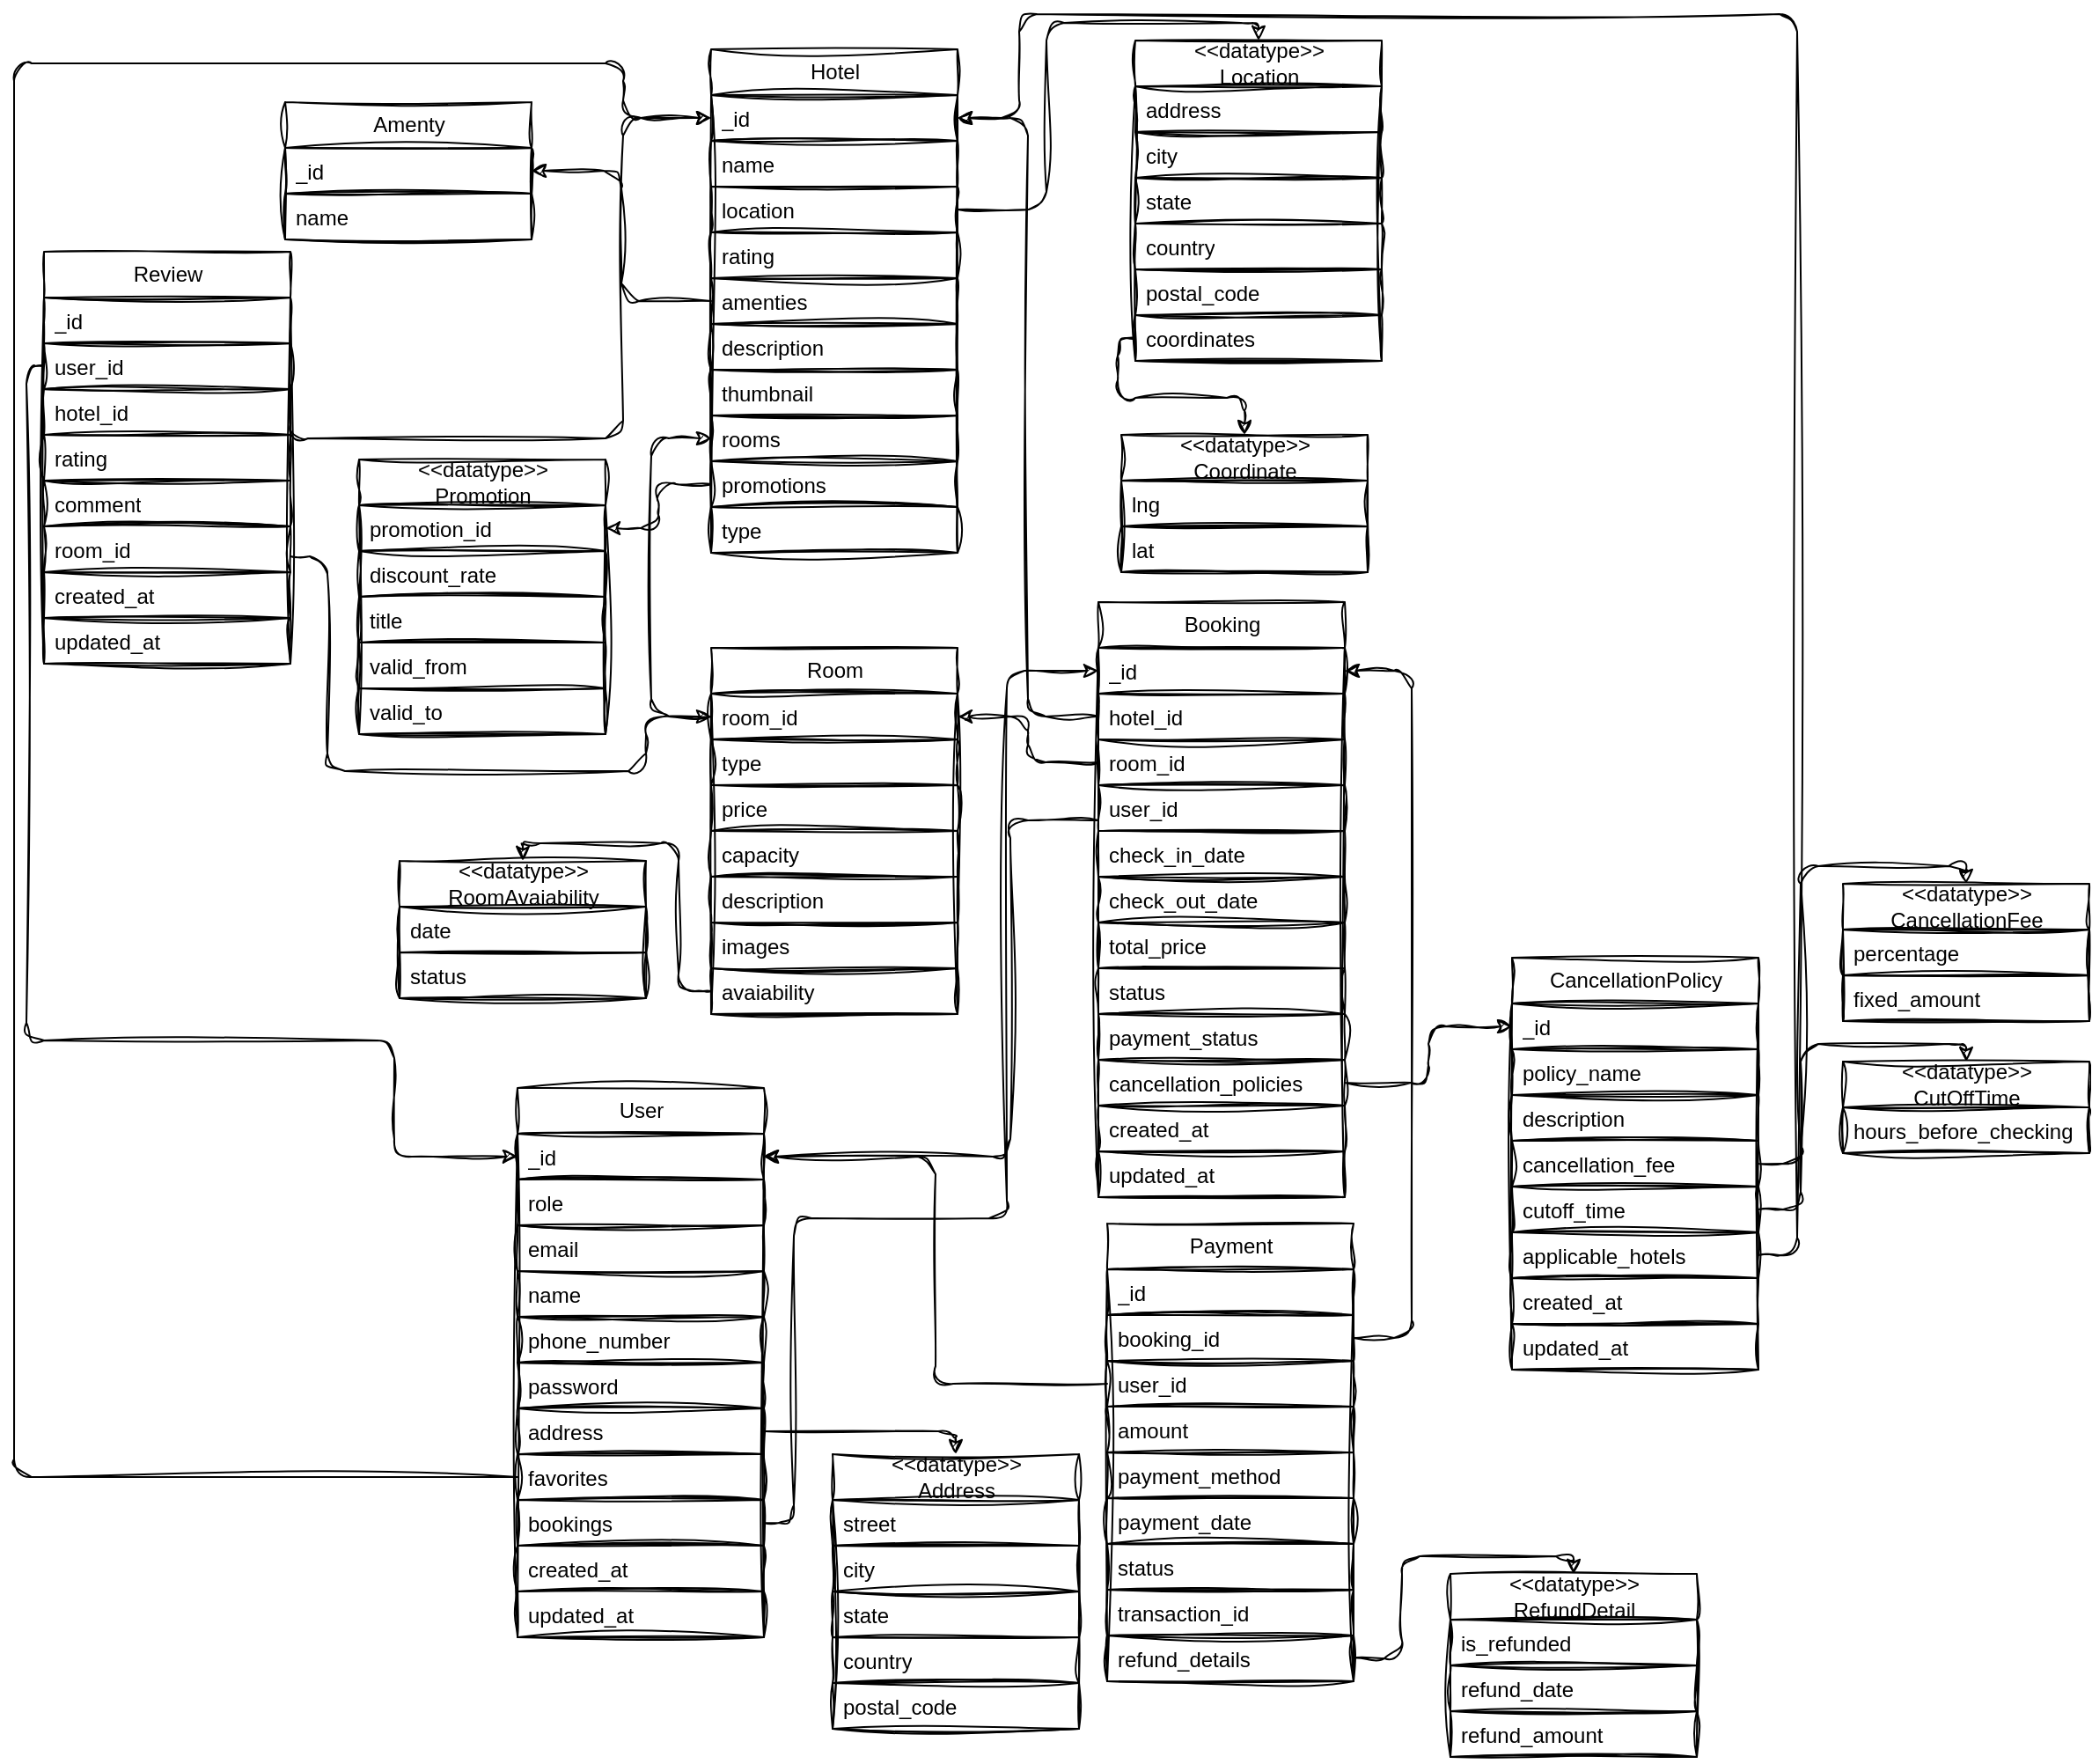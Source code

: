 <mxfile>
    <diagram id="cRlt8y3Kuj8Xt614ovL_" name="Page-1">
        <mxGraphModel dx="595" dy="506" grid="0" gridSize="10" guides="1" tooltips="1" connect="1" arrows="1" fold="1" page="1" pageScale="1" pageWidth="1654" pageHeight="1169" background="#FFFFFF" math="0" shadow="0">
            <root>
                <mxCell id="0"/>
                <mxCell id="1" parent="0"/>
                <mxCell id="2" value="Hotel" style="swimlane;fontStyle=0;childLayout=stackLayout;horizontal=1;startSize=26;fillColor=none;horizontalStack=0;resizeParent=1;resizeParentMax=0;resizeLast=0;collapsible=1;marginBottom=0;html=1;strokeColor=#000000;fontColor=#000000;sketch=1;curveFitting=1;jiggle=2;" vertex="1" parent="1">
                    <mxGeometry x="420" y="40" width="140" height="286" as="geometry"/>
                </mxCell>
                <mxCell id="3" value="_id" style="text;strokeColor=#000000;fillColor=none;align=left;verticalAlign=top;spacingLeft=4;spacingRight=4;overflow=hidden;rotatable=0;points=[[0,0.5],[1,0.5]];portConstraint=eastwest;whiteSpace=wrap;html=1;fontColor=#000000;sketch=1;curveFitting=1;jiggle=2;" vertex="1" parent="2">
                    <mxGeometry y="26" width="140" height="26" as="geometry"/>
                </mxCell>
                <mxCell id="4" value="name" style="text;strokeColor=#000000;fillColor=none;align=left;verticalAlign=top;spacingLeft=4;spacingRight=4;overflow=hidden;rotatable=0;points=[[0,0.5],[1,0.5]];portConstraint=eastwest;whiteSpace=wrap;html=1;fontColor=#000000;sketch=1;curveFitting=1;jiggle=2;" vertex="1" parent="2">
                    <mxGeometry y="52" width="140" height="26" as="geometry"/>
                </mxCell>
                <mxCell id="8" value="location" style="text;strokeColor=#000000;fillColor=none;align=left;verticalAlign=top;spacingLeft=4;spacingRight=4;overflow=hidden;rotatable=0;points=[[0,0.5],[1,0.5]];portConstraint=eastwest;whiteSpace=wrap;html=1;fontColor=#000000;sketch=1;curveFitting=1;jiggle=2;" vertex="1" parent="2">
                    <mxGeometry y="78" width="140" height="26" as="geometry"/>
                </mxCell>
                <mxCell id="9" value="rating" style="text;strokeColor=#000000;fillColor=none;align=left;verticalAlign=top;spacingLeft=4;spacingRight=4;overflow=hidden;rotatable=0;points=[[0,0.5],[1,0.5]];portConstraint=eastwest;whiteSpace=wrap;html=1;fontColor=#000000;sketch=1;curveFitting=1;jiggle=2;" vertex="1" parent="2">
                    <mxGeometry y="104" width="140" height="26" as="geometry"/>
                </mxCell>
                <mxCell id="114" value="amenties" style="text;strokeColor=#000000;fillColor=none;align=left;verticalAlign=top;spacingLeft=4;spacingRight=4;overflow=hidden;rotatable=0;points=[[0,0.5],[1,0.5]];portConstraint=eastwest;whiteSpace=wrap;html=1;fontColor=#000000;sketch=1;curveFitting=1;jiggle=2;" vertex="1" parent="2">
                    <mxGeometry y="130" width="140" height="26" as="geometry"/>
                </mxCell>
                <mxCell id="10" value="description" style="text;strokeColor=#000000;fillColor=none;align=left;verticalAlign=top;spacingLeft=4;spacingRight=4;overflow=hidden;rotatable=0;points=[[0,0.5],[1,0.5]];portConstraint=eastwest;whiteSpace=wrap;html=1;fontColor=#000000;sketch=1;curveFitting=1;jiggle=2;" vertex="1" parent="2">
                    <mxGeometry y="156" width="140" height="26" as="geometry"/>
                </mxCell>
                <mxCell id="11" value="thumbnail" style="text;strokeColor=#000000;fillColor=none;align=left;verticalAlign=top;spacingLeft=4;spacingRight=4;overflow=hidden;rotatable=0;points=[[0,0.5],[1,0.5]];portConstraint=eastwest;whiteSpace=wrap;html=1;fontColor=#000000;sketch=1;curveFitting=1;jiggle=2;" vertex="1" parent="2">
                    <mxGeometry y="182" width="140" height="26" as="geometry"/>
                </mxCell>
                <mxCell id="12" value="rooms" style="text;strokeColor=#000000;fillColor=none;align=left;verticalAlign=top;spacingLeft=4;spacingRight=4;overflow=hidden;rotatable=0;points=[[0,0.5],[1,0.5]];portConstraint=eastwest;whiteSpace=wrap;html=1;fontColor=#000000;sketch=1;curveFitting=1;jiggle=2;" vertex="1" parent="2">
                    <mxGeometry y="208" width="140" height="26" as="geometry"/>
                </mxCell>
                <mxCell id="13" value="promotions" style="text;strokeColor=#000000;fillColor=none;align=left;verticalAlign=top;spacingLeft=4;spacingRight=4;overflow=hidden;rotatable=0;points=[[0,0.5],[1,0.5]];portConstraint=eastwest;whiteSpace=wrap;html=1;fontColor=#000000;sketch=1;curveFitting=1;jiggle=2;" vertex="1" parent="2">
                    <mxGeometry y="234" width="140" height="26" as="geometry"/>
                </mxCell>
                <mxCell id="223" value="type" style="text;strokeColor=#000000;fillColor=none;align=left;verticalAlign=top;spacingLeft=4;spacingRight=4;overflow=hidden;rotatable=0;points=[[0,0.5],[1,0.5]];portConstraint=eastwest;whiteSpace=wrap;html=1;fontColor=#000000;sketch=1;curveFitting=1;jiggle=2;" vertex="1" parent="2">
                    <mxGeometry y="260" width="140" height="26" as="geometry"/>
                </mxCell>
                <mxCell id="14" value="Room" style="swimlane;fontStyle=0;childLayout=stackLayout;horizontal=1;startSize=26;fillColor=none;horizontalStack=0;resizeParent=1;resizeParentMax=0;resizeLast=0;collapsible=1;marginBottom=0;html=1;strokeColor=#000000;fontColor=#000000;sketch=1;curveFitting=1;jiggle=2;" vertex="1" parent="1">
                    <mxGeometry x="420.0" y="380" width="140" height="208" as="geometry"/>
                </mxCell>
                <mxCell id="15" value="room_id" style="text;strokeColor=#000000;fillColor=none;align=left;verticalAlign=top;spacingLeft=4;spacingRight=4;overflow=hidden;rotatable=0;points=[[0,0.5],[1,0.5]];portConstraint=eastwest;whiteSpace=wrap;html=1;fontColor=#000000;sketch=1;curveFitting=1;jiggle=2;" vertex="1" parent="14">
                    <mxGeometry y="26" width="140" height="26" as="geometry"/>
                </mxCell>
                <mxCell id="16" value="type" style="text;strokeColor=#000000;fillColor=none;align=left;verticalAlign=top;spacingLeft=4;spacingRight=4;overflow=hidden;rotatable=0;points=[[0,0.5],[1,0.5]];portConstraint=eastwest;whiteSpace=wrap;html=1;fontColor=#000000;sketch=1;curveFitting=1;jiggle=2;" vertex="1" parent="14">
                    <mxGeometry y="52" width="140" height="26" as="geometry"/>
                </mxCell>
                <mxCell id="17" value="price" style="text;strokeColor=#000000;fillColor=none;align=left;verticalAlign=top;spacingLeft=4;spacingRight=4;overflow=hidden;rotatable=0;points=[[0,0.5],[1,0.5]];portConstraint=eastwest;whiteSpace=wrap;html=1;fontColor=#000000;sketch=1;curveFitting=1;jiggle=2;" vertex="1" parent="14">
                    <mxGeometry y="78" width="140" height="26" as="geometry"/>
                </mxCell>
                <mxCell id="18" value="capacity" style="text;strokeColor=#000000;fillColor=none;align=left;verticalAlign=top;spacingLeft=4;spacingRight=4;overflow=hidden;rotatable=0;points=[[0,0.5],[1,0.5]];portConstraint=eastwest;whiteSpace=wrap;html=1;fontColor=#000000;sketch=1;curveFitting=1;jiggle=2;" vertex="1" parent="14">
                    <mxGeometry y="104" width="140" height="26" as="geometry"/>
                </mxCell>
                <mxCell id="20" value="description" style="text;strokeColor=#000000;fillColor=none;align=left;verticalAlign=top;spacingLeft=4;spacingRight=4;overflow=hidden;rotatable=0;points=[[0,0.5],[1,0.5]];portConstraint=eastwest;whiteSpace=wrap;html=1;fontColor=#000000;sketch=1;curveFitting=1;jiggle=2;" vertex="1" parent="14">
                    <mxGeometry y="130" width="140" height="26" as="geometry"/>
                </mxCell>
                <mxCell id="21" value="images" style="text;strokeColor=#000000;fillColor=none;align=left;verticalAlign=top;spacingLeft=4;spacingRight=4;overflow=hidden;rotatable=0;points=[[0,0.5],[1,0.5]];portConstraint=eastwest;whiteSpace=wrap;html=1;fontColor=#000000;sketch=1;curveFitting=1;jiggle=2;" vertex="1" parent="14">
                    <mxGeometry y="156" width="140" height="26" as="geometry"/>
                </mxCell>
                <mxCell id="19" value="avaiability" style="text;strokeColor=#000000;fillColor=none;align=left;verticalAlign=top;spacingLeft=4;spacingRight=4;overflow=hidden;rotatable=0;points=[[0,0.5],[1,0.5]];portConstraint=eastwest;whiteSpace=wrap;html=1;fontColor=#000000;sketch=1;curveFitting=1;jiggle=2;" vertex="1" parent="14">
                    <mxGeometry y="182" width="140" height="26" as="geometry"/>
                </mxCell>
                <mxCell id="27" value="Booking" style="swimlane;fontStyle=0;childLayout=stackLayout;horizontal=1;startSize=26;fillColor=none;horizontalStack=0;resizeParent=1;resizeParentMax=0;resizeLast=0;collapsible=1;marginBottom=0;html=1;strokeColor=#000000;fontColor=#000000;sketch=1;curveFitting=1;jiggle=2;" vertex="1" parent="1">
                    <mxGeometry x="640.0" y="354" width="140" height="338" as="geometry"/>
                </mxCell>
                <mxCell id="28" value="_id" style="text;strokeColor=#000000;fillColor=none;align=left;verticalAlign=top;spacingLeft=4;spacingRight=4;overflow=hidden;rotatable=0;points=[[0,0.5],[1,0.5]];portConstraint=eastwest;whiteSpace=wrap;html=1;fontColor=#000000;sketch=1;curveFitting=1;jiggle=2;" vertex="1" parent="27">
                    <mxGeometry y="26" width="140" height="26" as="geometry"/>
                </mxCell>
                <mxCell id="30" value="hotel_id" style="text;strokeColor=#000000;fillColor=none;align=left;verticalAlign=top;spacingLeft=4;spacingRight=4;overflow=hidden;rotatable=0;points=[[0,0.5],[1,0.5]];portConstraint=eastwest;whiteSpace=wrap;html=1;fontColor=#000000;sketch=1;curveFitting=1;jiggle=2;" vertex="1" parent="27">
                    <mxGeometry y="52" width="140" height="26" as="geometry"/>
                </mxCell>
                <mxCell id="31" value="room_id" style="text;strokeColor=#000000;fillColor=none;align=left;verticalAlign=top;spacingLeft=4;spacingRight=4;overflow=hidden;rotatable=0;points=[[0,0.5],[1,0.5]];portConstraint=eastwest;whiteSpace=wrap;html=1;fontColor=#000000;sketch=1;curveFitting=1;jiggle=2;" vertex="1" parent="27">
                    <mxGeometry y="78" width="140" height="26" as="geometry"/>
                </mxCell>
                <mxCell id="29" value="user_id" style="text;strokeColor=#000000;fillColor=none;align=left;verticalAlign=top;spacingLeft=4;spacingRight=4;overflow=hidden;rotatable=0;points=[[0,0.5],[1,0.5]];portConstraint=eastwest;whiteSpace=wrap;html=1;fontColor=#000000;sketch=1;curveFitting=1;jiggle=2;" vertex="1" parent="27">
                    <mxGeometry y="104" width="140" height="26" as="geometry"/>
                </mxCell>
                <mxCell id="32" value="check_in_date" style="text;strokeColor=#000000;fillColor=none;align=left;verticalAlign=top;spacingLeft=4;spacingRight=4;overflow=hidden;rotatable=0;points=[[0,0.5],[1,0.5]];portConstraint=eastwest;whiteSpace=wrap;html=1;fontColor=#000000;sketch=1;curveFitting=1;jiggle=2;" vertex="1" parent="27">
                    <mxGeometry y="130" width="140" height="26" as="geometry"/>
                </mxCell>
                <mxCell id="33" value="check_out_date" style="text;strokeColor=#000000;fillColor=none;align=left;verticalAlign=top;spacingLeft=4;spacingRight=4;overflow=hidden;rotatable=0;points=[[0,0.5],[1,0.5]];portConstraint=eastwest;whiteSpace=wrap;html=1;fontColor=#000000;sketch=1;curveFitting=1;jiggle=2;" vertex="1" parent="27">
                    <mxGeometry y="156" width="140" height="26" as="geometry"/>
                </mxCell>
                <mxCell id="34" value="total_price" style="text;strokeColor=#000000;fillColor=none;align=left;verticalAlign=top;spacingLeft=4;spacingRight=4;overflow=hidden;rotatable=0;points=[[0,0.5],[1,0.5]];portConstraint=eastwest;whiteSpace=wrap;html=1;fontColor=#000000;sketch=1;curveFitting=1;jiggle=2;" vertex="1" parent="27">
                    <mxGeometry y="182" width="140" height="26" as="geometry"/>
                </mxCell>
                <mxCell id="37" value="status" style="text;strokeColor=#000000;fillColor=none;align=left;verticalAlign=top;spacingLeft=4;spacingRight=4;overflow=hidden;rotatable=0;points=[[0,0.5],[1,0.5]];portConstraint=eastwest;whiteSpace=wrap;html=1;fontColor=#000000;sketch=1;curveFitting=1;jiggle=2;" vertex="1" parent="27">
                    <mxGeometry y="208" width="140" height="26" as="geometry"/>
                </mxCell>
                <mxCell id="38" value="payment_status" style="text;strokeColor=#000000;fillColor=none;align=left;verticalAlign=top;spacingLeft=4;spacingRight=4;overflow=hidden;rotatable=0;points=[[0,0.5],[1,0.5]];portConstraint=eastwest;whiteSpace=wrap;html=1;fontColor=#000000;sketch=1;curveFitting=1;jiggle=2;" vertex="1" parent="27">
                    <mxGeometry y="234" width="140" height="26" as="geometry"/>
                </mxCell>
                <mxCell id="132" value="cancellation_policies" style="text;strokeColor=#000000;fillColor=none;align=left;verticalAlign=top;spacingLeft=4;spacingRight=4;overflow=hidden;rotatable=0;points=[[0,0.5],[1,0.5]];portConstraint=eastwest;whiteSpace=wrap;html=1;fontColor=#000000;sketch=1;curveFitting=1;jiggle=2;" vertex="1" parent="27">
                    <mxGeometry y="260" width="140" height="26" as="geometry"/>
                </mxCell>
                <mxCell id="218" value="created_at" style="text;strokeColor=#000000;fillColor=none;align=left;verticalAlign=top;spacingLeft=4;spacingRight=4;overflow=hidden;rotatable=0;points=[[0,0.5],[1,0.5]];portConstraint=eastwest;whiteSpace=wrap;html=1;fontColor=#000000;sketch=1;curveFitting=1;jiggle=2;" vertex="1" parent="27">
                    <mxGeometry y="286" width="140" height="26" as="geometry"/>
                </mxCell>
                <mxCell id="219" value="updated_at" style="text;strokeColor=#000000;fillColor=none;align=left;verticalAlign=top;spacingLeft=4;spacingRight=4;overflow=hidden;rotatable=0;points=[[0,0.5],[1,0.5]];portConstraint=eastwest;whiteSpace=wrap;html=1;fontColor=#000000;sketch=1;curveFitting=1;jiggle=2;" vertex="1" parent="27">
                    <mxGeometry y="312" width="140" height="26" as="geometry"/>
                </mxCell>
                <mxCell id="39" value="Payment" style="swimlane;fontStyle=0;childLayout=stackLayout;horizontal=1;startSize=26;fillColor=none;horizontalStack=0;resizeParent=1;resizeParentMax=0;resizeLast=0;collapsible=1;marginBottom=0;html=1;strokeColor=#000000;fontColor=#000000;sketch=1;curveFitting=1;jiggle=2;" vertex="1" parent="1">
                    <mxGeometry x="645.0" y="707" width="140" height="260" as="geometry"/>
                </mxCell>
                <mxCell id="40" value="_id" style="text;strokeColor=#000000;fillColor=none;align=left;verticalAlign=top;spacingLeft=4;spacingRight=4;overflow=hidden;rotatable=0;points=[[0,0.5],[1,0.5]];portConstraint=eastwest;whiteSpace=wrap;html=1;fontColor=#000000;sketch=1;curveFitting=1;jiggle=2;" vertex="1" parent="39">
                    <mxGeometry y="26" width="140" height="26" as="geometry"/>
                </mxCell>
                <mxCell id="146" value="booking_id" style="text;strokeColor=#000000;fillColor=none;align=left;verticalAlign=top;spacingLeft=4;spacingRight=4;overflow=hidden;rotatable=0;points=[[0,0.5],[1,0.5]];portConstraint=eastwest;whiteSpace=wrap;html=1;fontColor=#000000;sketch=1;curveFitting=1;jiggle=2;" vertex="1" parent="39">
                    <mxGeometry y="52" width="140" height="26" as="geometry"/>
                </mxCell>
                <mxCell id="148" value="user_id" style="text;strokeColor=#000000;fillColor=none;align=left;verticalAlign=top;spacingLeft=4;spacingRight=4;overflow=hidden;rotatable=0;points=[[0,0.5],[1,0.5]];portConstraint=eastwest;whiteSpace=wrap;html=1;fontColor=#000000;sketch=1;curveFitting=1;jiggle=2;" vertex="1" parent="39">
                    <mxGeometry y="78" width="140" height="26" as="geometry"/>
                </mxCell>
                <mxCell id="147" value="amount" style="text;strokeColor=#000000;fillColor=none;align=left;verticalAlign=top;spacingLeft=4;spacingRight=4;overflow=hidden;rotatable=0;points=[[0,0.5],[1,0.5]];portConstraint=eastwest;whiteSpace=wrap;html=1;fontColor=#000000;sketch=1;curveFitting=1;jiggle=2;" vertex="1" parent="39">
                    <mxGeometry y="104" width="140" height="26" as="geometry"/>
                </mxCell>
                <mxCell id="42" value="payment_method" style="text;strokeColor=#000000;fillColor=none;align=left;verticalAlign=top;spacingLeft=4;spacingRight=4;overflow=hidden;rotatable=0;points=[[0,0.5],[1,0.5]];portConstraint=eastwest;whiteSpace=wrap;html=1;fontColor=#000000;sketch=1;curveFitting=1;jiggle=2;" vertex="1" parent="39">
                    <mxGeometry y="130" width="140" height="26" as="geometry"/>
                </mxCell>
                <mxCell id="41" value="payment_date" style="text;strokeColor=#000000;fillColor=none;align=left;verticalAlign=top;spacingLeft=4;spacingRight=4;overflow=hidden;rotatable=0;points=[[0,0.5],[1,0.5]];portConstraint=eastwest;whiteSpace=wrap;html=1;fontColor=#000000;sketch=1;curveFitting=1;jiggle=2;" vertex="1" parent="39">
                    <mxGeometry y="156" width="140" height="26" as="geometry"/>
                </mxCell>
                <mxCell id="43" value="status" style="text;strokeColor=#000000;fillColor=none;align=left;verticalAlign=top;spacingLeft=4;spacingRight=4;overflow=hidden;rotatable=0;points=[[0,0.5],[1,0.5]];portConstraint=eastwest;whiteSpace=wrap;html=1;fontColor=#000000;sketch=1;curveFitting=1;jiggle=2;" vertex="1" parent="39">
                    <mxGeometry y="182" width="140" height="26" as="geometry"/>
                </mxCell>
                <mxCell id="149" value="transaction_id" style="text;strokeColor=#000000;fillColor=none;align=left;verticalAlign=top;spacingLeft=4;spacingRight=4;overflow=hidden;rotatable=0;points=[[0,0.5],[1,0.5]];portConstraint=eastwest;whiteSpace=wrap;html=1;fontColor=#000000;sketch=1;curveFitting=1;jiggle=2;" vertex="1" parent="39">
                    <mxGeometry y="208" width="140" height="26" as="geometry"/>
                </mxCell>
                <mxCell id="150" value="refund_details" style="text;strokeColor=#000000;fillColor=none;align=left;verticalAlign=top;spacingLeft=4;spacingRight=4;overflow=hidden;rotatable=0;points=[[0,0.5],[1,0.5]];portConstraint=eastwest;whiteSpace=wrap;html=1;fontColor=#000000;sketch=1;curveFitting=1;jiggle=2;" vertex="1" parent="39">
                    <mxGeometry y="234" width="140" height="26" as="geometry"/>
                </mxCell>
                <mxCell id="53" value="User" style="swimlane;fontStyle=0;childLayout=stackLayout;horizontal=1;startSize=26;fillColor=none;horizontalStack=0;resizeParent=1;resizeParentMax=0;resizeLast=0;collapsible=1;marginBottom=0;html=1;strokeColor=#000000;fontColor=#000000;sketch=1;curveFitting=1;jiggle=2;" vertex="1" parent="1">
                    <mxGeometry x="310" y="630" width="140" height="312" as="geometry"/>
                </mxCell>
                <mxCell id="54" value="_id" style="text;strokeColor=#000000;fillColor=none;align=left;verticalAlign=top;spacingLeft=4;spacingRight=4;overflow=hidden;rotatable=0;points=[[0,0.5],[1,0.5]];portConstraint=eastwest;whiteSpace=wrap;html=1;fontColor=#000000;sketch=1;curveFitting=1;jiggle=2;" vertex="1" parent="53">
                    <mxGeometry y="26" width="140" height="26" as="geometry"/>
                </mxCell>
                <mxCell id="57" value="role" style="text;strokeColor=#000000;fillColor=none;align=left;verticalAlign=top;spacingLeft=4;spacingRight=4;overflow=hidden;rotatable=0;points=[[0,0.5],[1,0.5]];portConstraint=eastwest;whiteSpace=wrap;html=1;fontColor=#000000;sketch=1;curveFitting=1;jiggle=2;" vertex="1" parent="53">
                    <mxGeometry y="52" width="140" height="26" as="geometry"/>
                </mxCell>
                <mxCell id="58" value="email" style="text;strokeColor=#000000;fillColor=none;align=left;verticalAlign=top;spacingLeft=4;spacingRight=4;overflow=hidden;rotatable=0;points=[[0,0.5],[1,0.5]];portConstraint=eastwest;whiteSpace=wrap;html=1;fontColor=#000000;sketch=1;curveFitting=1;jiggle=2;" vertex="1" parent="53">
                    <mxGeometry y="78" width="140" height="26" as="geometry"/>
                </mxCell>
                <mxCell id="175" value="name" style="text;strokeColor=#000000;fillColor=none;align=left;verticalAlign=top;spacingLeft=4;spacingRight=4;overflow=hidden;rotatable=0;points=[[0,0.5],[1,0.5]];portConstraint=eastwest;whiteSpace=wrap;html=1;fontColor=#000000;sketch=1;curveFitting=1;jiggle=2;" vertex="1" parent="53">
                    <mxGeometry y="104" width="140" height="26" as="geometry"/>
                </mxCell>
                <mxCell id="59" value="phone_number" style="text;strokeColor=#000000;fillColor=none;align=left;verticalAlign=top;spacingLeft=4;spacingRight=4;overflow=hidden;rotatable=0;points=[[0,0.5],[1,0.5]];portConstraint=eastwest;whiteSpace=wrap;html=1;fontColor=#000000;sketch=1;curveFitting=1;jiggle=2;" vertex="1" parent="53">
                    <mxGeometry y="130" width="140" height="26" as="geometry"/>
                </mxCell>
                <mxCell id="60" value="password" style="text;strokeColor=#000000;fillColor=none;align=left;verticalAlign=top;spacingLeft=4;spacingRight=4;overflow=hidden;rotatable=0;points=[[0,0.5],[1,0.5]];portConstraint=eastwest;whiteSpace=wrap;html=1;fontColor=#000000;sketch=1;curveFitting=1;jiggle=2;" vertex="1" parent="53">
                    <mxGeometry y="156" width="140" height="26" as="geometry"/>
                </mxCell>
                <mxCell id="176" value="address" style="text;strokeColor=#000000;fillColor=none;align=left;verticalAlign=top;spacingLeft=4;spacingRight=4;overflow=hidden;rotatable=0;points=[[0,0.5],[1,0.5]];portConstraint=eastwest;whiteSpace=wrap;html=1;fontColor=#000000;sketch=1;curveFitting=1;jiggle=2;" vertex="1" parent="53">
                    <mxGeometry y="182" width="140" height="26" as="geometry"/>
                </mxCell>
                <mxCell id="191" value="favorites" style="text;strokeColor=#000000;fillColor=none;align=left;verticalAlign=top;spacingLeft=4;spacingRight=4;overflow=hidden;rotatable=0;points=[[0,0.5],[1,0.5]];portConstraint=eastwest;whiteSpace=wrap;html=1;fontColor=#000000;sketch=1;curveFitting=1;jiggle=2;" vertex="1" parent="53">
                    <mxGeometry y="208" width="140" height="26" as="geometry"/>
                </mxCell>
                <mxCell id="205" value="bookings" style="text;strokeColor=#000000;fillColor=none;align=left;verticalAlign=top;spacingLeft=4;spacingRight=4;overflow=hidden;rotatable=0;points=[[0,0.5],[1,0.5]];portConstraint=eastwest;whiteSpace=wrap;html=1;fontColor=#000000;sketch=1;curveFitting=1;jiggle=2;" vertex="1" parent="53">
                    <mxGeometry y="234" width="140" height="26" as="geometry"/>
                </mxCell>
                <mxCell id="62" value="created_at" style="text;strokeColor=#000000;fillColor=none;align=left;verticalAlign=top;spacingLeft=4;spacingRight=4;overflow=hidden;rotatable=0;points=[[0,0.5],[1,0.5]];portConstraint=eastwest;whiteSpace=wrap;html=1;fontColor=#000000;sketch=1;curveFitting=1;jiggle=2;" vertex="1" parent="53">
                    <mxGeometry y="260" width="140" height="26" as="geometry"/>
                </mxCell>
                <mxCell id="202" value="updated_at" style="text;strokeColor=#000000;fillColor=none;align=left;verticalAlign=top;spacingLeft=4;spacingRight=4;overflow=hidden;rotatable=0;points=[[0,0.5],[1,0.5]];portConstraint=eastwest;whiteSpace=wrap;html=1;fontColor=#000000;sketch=1;curveFitting=1;jiggle=2;" vertex="1" parent="53">
                    <mxGeometry y="286" width="140" height="26" as="geometry"/>
                </mxCell>
                <mxCell id="63" value="Review" style="swimlane;fontStyle=0;childLayout=stackLayout;horizontal=1;startSize=26;fillColor=none;horizontalStack=0;resizeParent=1;resizeParentMax=0;resizeLast=0;collapsible=1;marginBottom=0;html=1;strokeColor=#000000;fontColor=#000000;sketch=1;curveFitting=1;jiggle=2;" vertex="1" parent="1">
                    <mxGeometry x="41.0" y="155" width="140" height="234" as="geometry"/>
                </mxCell>
                <mxCell id="64" value="_id" style="text;strokeColor=#000000;fillColor=none;align=left;verticalAlign=top;spacingLeft=4;spacingRight=4;overflow=hidden;rotatable=0;points=[[0,0.5],[1,0.5]];portConstraint=eastwest;whiteSpace=wrap;html=1;fontColor=#000000;sketch=1;curveFitting=1;jiggle=2;" vertex="1" parent="63">
                    <mxGeometry y="26" width="140" height="26" as="geometry"/>
                </mxCell>
                <mxCell id="65" value="user_id" style="text;strokeColor=#000000;fillColor=none;align=left;verticalAlign=top;spacingLeft=4;spacingRight=4;overflow=hidden;rotatable=0;points=[[0,0.5],[1,0.5]];portConstraint=eastwest;whiteSpace=wrap;html=1;fontColor=#000000;sketch=1;curveFitting=1;jiggle=2;" vertex="1" parent="63">
                    <mxGeometry y="52" width="140" height="26" as="geometry"/>
                </mxCell>
                <mxCell id="66" value="hotel_id" style="text;strokeColor=#000000;fillColor=none;align=left;verticalAlign=top;spacingLeft=4;spacingRight=4;overflow=hidden;rotatable=0;points=[[0,0.5],[1,0.5]];portConstraint=eastwest;whiteSpace=wrap;html=1;fontColor=#000000;sketch=1;curveFitting=1;jiggle=2;" vertex="1" parent="63">
                    <mxGeometry y="78" width="140" height="26" as="geometry"/>
                </mxCell>
                <mxCell id="67" value="rating" style="text;strokeColor=#000000;fillColor=none;align=left;verticalAlign=top;spacingLeft=4;spacingRight=4;overflow=hidden;rotatable=0;points=[[0,0.5],[1,0.5]];portConstraint=eastwest;whiteSpace=wrap;html=1;fontColor=#000000;sketch=1;curveFitting=1;jiggle=2;" vertex="1" parent="63">
                    <mxGeometry y="104" width="140" height="26" as="geometry"/>
                </mxCell>
                <mxCell id="68" value="comment" style="text;strokeColor=#000000;fillColor=none;align=left;verticalAlign=top;spacingLeft=4;spacingRight=4;overflow=hidden;rotatable=0;points=[[0,0.5],[1,0.5]];portConstraint=eastwest;whiteSpace=wrap;html=1;fontColor=#000000;sketch=1;curveFitting=1;jiggle=2;" vertex="1" parent="63">
                    <mxGeometry y="130" width="140" height="26" as="geometry"/>
                </mxCell>
                <mxCell id="220" value="room_id" style="text;strokeColor=#000000;fillColor=none;align=left;verticalAlign=top;spacingLeft=4;spacingRight=4;overflow=hidden;rotatable=0;points=[[0,0.5],[1,0.5]];portConstraint=eastwest;whiteSpace=wrap;html=1;fontColor=#000000;sketch=1;curveFitting=1;jiggle=2;" vertex="1" parent="63">
                    <mxGeometry y="156" width="140" height="26" as="geometry"/>
                </mxCell>
                <mxCell id="69" value="created_at" style="text;strokeColor=#000000;fillColor=none;align=left;verticalAlign=top;spacingLeft=4;spacingRight=4;overflow=hidden;rotatable=0;points=[[0,0.5],[1,0.5]];portConstraint=eastwest;whiteSpace=wrap;html=1;fontColor=#000000;sketch=1;curveFitting=1;jiggle=2;" vertex="1" parent="63">
                    <mxGeometry y="182" width="140" height="26" as="geometry"/>
                </mxCell>
                <mxCell id="222" value="updated_at" style="text;strokeColor=#000000;fillColor=none;align=left;verticalAlign=top;spacingLeft=4;spacingRight=4;overflow=hidden;rotatable=0;points=[[0,0.5],[1,0.5]];portConstraint=eastwest;whiteSpace=wrap;html=1;fontColor=#000000;sketch=1;curveFitting=1;jiggle=2;" vertex="1" parent="63">
                    <mxGeometry y="208" width="140" height="26" as="geometry"/>
                </mxCell>
                <mxCell id="70" value="&amp;lt;&amp;lt;datatype&amp;gt;&amp;gt;&lt;br&gt;Location" style="swimlane;fontStyle=0;childLayout=stackLayout;horizontal=1;startSize=26;fillColor=none;horizontalStack=0;resizeParent=1;resizeParentMax=0;resizeLast=0;collapsible=1;marginBottom=0;html=1;strokeColor=#000000;fontColor=#000000;sketch=1;curveFitting=1;jiggle=2;" vertex="1" parent="1">
                    <mxGeometry x="661.0" y="35" width="140" height="182" as="geometry"/>
                </mxCell>
                <mxCell id="71" value="address" style="text;strokeColor=#000000;fillColor=none;align=left;verticalAlign=top;spacingLeft=4;spacingRight=4;overflow=hidden;rotatable=0;points=[[0,0.5],[1,0.5]];portConstraint=eastwest;whiteSpace=wrap;html=1;fontColor=#000000;sketch=1;curveFitting=1;jiggle=2;" vertex="1" parent="70">
                    <mxGeometry y="26" width="140" height="26" as="geometry"/>
                </mxCell>
                <mxCell id="6" value="city" style="text;strokeColor=#000000;fillColor=none;align=left;verticalAlign=top;spacingLeft=4;spacingRight=4;overflow=hidden;rotatable=0;points=[[0,0.5],[1,0.5]];portConstraint=eastwest;whiteSpace=wrap;html=1;fontColor=#000000;sketch=1;curveFitting=1;jiggle=2;" vertex="1" parent="70">
                    <mxGeometry y="52" width="140" height="26" as="geometry"/>
                </mxCell>
                <mxCell id="105" value="state" style="text;strokeColor=#000000;fillColor=none;align=left;verticalAlign=top;spacingLeft=4;spacingRight=4;overflow=hidden;rotatable=0;points=[[0,0.5],[1,0.5]];portConstraint=eastwest;whiteSpace=wrap;html=1;fontColor=#000000;sketch=1;curveFitting=1;jiggle=2;" vertex="1" parent="70">
                    <mxGeometry y="78" width="140" height="26" as="geometry"/>
                </mxCell>
                <mxCell id="7" value="country" style="text;strokeColor=#000000;fillColor=none;align=left;verticalAlign=top;spacingLeft=4;spacingRight=4;overflow=hidden;rotatable=0;points=[[0,0.5],[1,0.5]];portConstraint=eastwest;whiteSpace=wrap;html=1;fontColor=#000000;sketch=1;curveFitting=1;jiggle=2;" vertex="1" parent="70">
                    <mxGeometry y="104" width="140" height="26" as="geometry"/>
                </mxCell>
                <mxCell id="183" value="postal_code" style="text;strokeColor=#000000;fillColor=none;align=left;verticalAlign=top;spacingLeft=4;spacingRight=4;overflow=hidden;rotatable=0;points=[[0,0.5],[1,0.5]];portConstraint=eastwest;whiteSpace=wrap;html=1;fontColor=#000000;sketch=1;curveFitting=1;jiggle=2;" vertex="1" parent="70">
                    <mxGeometry y="130" width="140" height="26" as="geometry"/>
                </mxCell>
                <mxCell id="75" value="coordinates" style="text;strokeColor=#000000;fillColor=none;align=left;verticalAlign=top;spacingLeft=4;spacingRight=4;overflow=hidden;rotatable=0;points=[[0,0.5],[1,0.5]];portConstraint=eastwest;whiteSpace=wrap;html=1;fontColor=#000000;sketch=1;curveFitting=1;jiggle=2;" vertex="1" parent="70">
                    <mxGeometry y="156" width="140" height="26" as="geometry"/>
                </mxCell>
                <mxCell id="77" value="&amp;lt;&amp;lt;datatype&amp;gt;&amp;gt;&lt;br&gt;Coordinate" style="swimlane;fontStyle=0;childLayout=stackLayout;horizontal=1;startSize=26;fillColor=none;horizontalStack=0;resizeParent=1;resizeParentMax=0;resizeLast=0;collapsible=1;marginBottom=0;html=1;strokeColor=#000000;fontColor=#000000;sketch=1;curveFitting=1;jiggle=2;" vertex="1" parent="1">
                    <mxGeometry x="653.0" y="259" width="140" height="78" as="geometry"/>
                </mxCell>
                <mxCell id="78" value="lng" style="text;strokeColor=#000000;fillColor=none;align=left;verticalAlign=top;spacingLeft=4;spacingRight=4;overflow=hidden;rotatable=0;points=[[0,0.5],[1,0.5]];portConstraint=eastwest;whiteSpace=wrap;html=1;fontColor=#000000;sketch=1;curveFitting=1;jiggle=2;" vertex="1" parent="77">
                    <mxGeometry y="26" width="140" height="26" as="geometry"/>
                </mxCell>
                <mxCell id="79" value="lat" style="text;strokeColor=#000000;fillColor=none;align=left;verticalAlign=top;spacingLeft=4;spacingRight=4;overflow=hidden;rotatable=0;points=[[0,0.5],[1,0.5]];portConstraint=eastwest;whiteSpace=wrap;html=1;fontColor=#000000;sketch=1;curveFitting=1;jiggle=2;" vertex="1" parent="77">
                    <mxGeometry y="52" width="140" height="26" as="geometry"/>
                </mxCell>
                <mxCell id="80" style="edgeStyle=orthogonalEdgeStyle;html=1;entryX=0.5;entryY=0;entryDx=0;entryDy=0;strokeColor=#000000;fontColor=#000000;sketch=1;curveFitting=1;jiggle=2;" edge="1" parent="1" source="75" target="77">
                    <mxGeometry relative="1" as="geometry"/>
                </mxCell>
                <mxCell id="81" style="edgeStyle=orthogonalEdgeStyle;html=1;entryX=0.5;entryY=0;entryDx=0;entryDy=0;strokeColor=#000000;fontColor=#000000;sketch=1;curveFitting=1;jiggle=2;" edge="1" parent="1" source="8" target="70">
                    <mxGeometry relative="1" as="geometry"/>
                </mxCell>
                <mxCell id="83" style="edgeStyle=orthogonalEdgeStyle;html=1;entryX=0;entryY=0.5;entryDx=0;entryDy=0;exitX=0;exitY=0.5;exitDx=0;exitDy=0;strokeColor=#000000;fontColor=#000000;sketch=1;curveFitting=1;jiggle=2;" edge="1" parent="1" source="65" target="54">
                    <mxGeometry relative="1" as="geometry">
                        <Array as="points">
                            <mxPoint x="31" y="220"/>
                            <mxPoint x="31" y="603"/>
                            <mxPoint x="240" y="603"/>
                            <mxPoint x="240" y="669"/>
                        </Array>
                    </mxGeometry>
                </mxCell>
                <mxCell id="86" style="edgeStyle=orthogonalEdgeStyle;html=1;entryX=0;entryY=0.5;entryDx=0;entryDy=0;exitX=1;exitY=0.5;exitDx=0;exitDy=0;strokeColor=#000000;fontColor=#000000;sketch=1;curveFitting=1;jiggle=2;" edge="1" parent="1" source="66" target="3">
                    <mxGeometry relative="1" as="geometry">
                        <Array as="points">
                            <mxPoint x="370" y="261"/>
                            <mxPoint x="370" y="79"/>
                        </Array>
                    </mxGeometry>
                </mxCell>
                <mxCell id="93" style="edgeStyle=orthogonalEdgeStyle;html=1;entryX=1;entryY=0.5;entryDx=0;entryDy=0;strokeColor=#000000;fontColor=#000000;sketch=1;curveFitting=1;jiggle=2;" edge="1" parent="1" source="29" target="54">
                    <mxGeometry relative="1" as="geometry">
                        <Array as="points">
                            <mxPoint x="590" y="478"/>
                            <mxPoint x="590" y="669"/>
                        </Array>
                    </mxGeometry>
                </mxCell>
                <mxCell id="94" style="edgeStyle=orthogonalEdgeStyle;html=1;entryX=1;entryY=0.5;entryDx=0;entryDy=0;strokeColor=#000000;fontColor=#000000;sketch=1;curveFitting=1;jiggle=2;" edge="1" parent="1" source="31" target="15">
                    <mxGeometry relative="1" as="geometry"/>
                </mxCell>
                <mxCell id="96" style="edgeStyle=orthogonalEdgeStyle;html=1;entryX=1;entryY=0.5;entryDx=0;entryDy=0;strokeColor=#000000;fontColor=#000000;sketch=1;curveFitting=1;jiggle=2;" edge="1" parent="1" source="30" target="3">
                    <mxGeometry relative="1" as="geometry"/>
                </mxCell>
                <mxCell id="97" value="&amp;lt;&amp;lt;datatype&amp;gt;&amp;gt;&lt;br&gt;Promotion" style="swimlane;fontStyle=0;childLayout=stackLayout;horizontal=1;startSize=26;fillColor=none;horizontalStack=0;resizeParent=1;resizeParentMax=0;resizeLast=0;collapsible=1;marginBottom=0;html=1;strokeColor=#000000;fontColor=#000000;sketch=1;curveFitting=1;jiggle=2;" vertex="1" parent="1">
                    <mxGeometry x="220.0" y="273" width="140" height="156" as="geometry"/>
                </mxCell>
                <mxCell id="103" value="promotion_id" style="text;strokeColor=#000000;fillColor=none;align=left;verticalAlign=top;spacingLeft=4;spacingRight=4;overflow=hidden;rotatable=0;points=[[0,0.5],[1,0.5]];portConstraint=eastwest;whiteSpace=wrap;html=1;fontColor=#000000;sketch=1;curveFitting=1;jiggle=2;" vertex="1" parent="97">
                    <mxGeometry y="26" width="140" height="26" as="geometry"/>
                </mxCell>
                <mxCell id="98" value="discount_rate" style="text;strokeColor=#000000;fillColor=none;align=left;verticalAlign=top;spacingLeft=4;spacingRight=4;overflow=hidden;rotatable=0;points=[[0,0.5],[1,0.5]];portConstraint=eastwest;whiteSpace=wrap;html=1;fontColor=#000000;sketch=1;curveFitting=1;jiggle=2;" vertex="1" parent="97">
                    <mxGeometry y="52" width="140" height="26" as="geometry"/>
                </mxCell>
                <mxCell id="102" value="title" style="text;strokeColor=#000000;fillColor=none;align=left;verticalAlign=top;spacingLeft=4;spacingRight=4;overflow=hidden;rotatable=0;points=[[0,0.5],[1,0.5]];portConstraint=eastwest;whiteSpace=wrap;html=1;fontColor=#000000;sketch=1;curveFitting=1;jiggle=2;" vertex="1" parent="97">
                    <mxGeometry y="78" width="140" height="26" as="geometry"/>
                </mxCell>
                <mxCell id="99" value="valid_from" style="text;strokeColor=#000000;fillColor=none;align=left;verticalAlign=top;spacingLeft=4;spacingRight=4;overflow=hidden;rotatable=0;points=[[0,0.5],[1,0.5]];portConstraint=eastwest;whiteSpace=wrap;html=1;fontColor=#000000;sketch=1;curveFitting=1;jiggle=2;" vertex="1" parent="97">
                    <mxGeometry y="104" width="140" height="26" as="geometry"/>
                </mxCell>
                <mxCell id="100" value="valid_to" style="text;strokeColor=#000000;fillColor=none;align=left;verticalAlign=top;spacingLeft=4;spacingRight=4;overflow=hidden;rotatable=0;points=[[0,0.5],[1,0.5]];portConstraint=eastwest;whiteSpace=wrap;html=1;fontColor=#000000;sketch=1;curveFitting=1;jiggle=2;" vertex="1" parent="97">
                    <mxGeometry y="130" width="140" height="26" as="geometry"/>
                </mxCell>
                <mxCell id="106" value="Amenty" style="swimlane;fontStyle=0;childLayout=stackLayout;horizontal=1;startSize=26;fillColor=none;horizontalStack=0;resizeParent=1;resizeParentMax=0;resizeLast=0;collapsible=1;marginBottom=0;html=1;strokeColor=#000000;fontColor=#000000;sketch=1;curveFitting=1;jiggle=2;" vertex="1" parent="1">
                    <mxGeometry x="178.0" y="70" width="140" height="78" as="geometry"/>
                </mxCell>
                <mxCell id="107" value="_id" style="text;strokeColor=#000000;fillColor=none;align=left;verticalAlign=top;spacingLeft=4;spacingRight=4;overflow=hidden;rotatable=0;points=[[0,0.5],[1,0.5]];portConstraint=eastwest;whiteSpace=wrap;html=1;fontColor=#000000;sketch=1;curveFitting=1;jiggle=2;" vertex="1" parent="106">
                    <mxGeometry y="26" width="140" height="26" as="geometry"/>
                </mxCell>
                <mxCell id="108" value="name" style="text;strokeColor=#000000;fillColor=none;align=left;verticalAlign=top;spacingLeft=4;spacingRight=4;overflow=hidden;rotatable=0;points=[[0,0.5],[1,0.5]];portConstraint=eastwest;whiteSpace=wrap;html=1;fontColor=#000000;sketch=1;curveFitting=1;jiggle=2;" vertex="1" parent="106">
                    <mxGeometry y="52" width="140" height="26" as="geometry"/>
                </mxCell>
                <mxCell id="118" style="edgeStyle=orthogonalEdgeStyle;sketch=1;hachureGap=4;jiggle=2;curveFitting=1;html=1;entryX=0;entryY=0.5;entryDx=0;entryDy=0;shadow=0;strokeColor=#000000;fontFamily=Architects Daughter;fontSource=https%3A%2F%2Ffonts.googleapis.com%2Fcss%3Ffamily%3DArchitects%2BDaughter;fontSize=16;" edge="1" parent="1" source="15" target="12">
                    <mxGeometry relative="1" as="geometry">
                        <Array as="points">
                            <mxPoint x="386" y="419"/>
                            <mxPoint x="386" y="261"/>
                        </Array>
                    </mxGeometry>
                </mxCell>
                <mxCell id="119" value="&amp;lt;&amp;lt;datatype&amp;gt;&amp;gt;&lt;br&gt;RoomAvaiability" style="swimlane;fontStyle=0;childLayout=stackLayout;horizontal=1;startSize=26;fillColor=none;horizontalStack=0;resizeParent=1;resizeParentMax=0;resizeLast=0;collapsible=1;marginBottom=0;html=1;strokeColor=#000000;fontColor=#000000;sketch=1;curveFitting=1;jiggle=2;" vertex="1" parent="1">
                    <mxGeometry x="243.0" y="501" width="140" height="78" as="geometry"/>
                </mxCell>
                <mxCell id="120" value="date" style="text;strokeColor=#000000;fillColor=none;align=left;verticalAlign=top;spacingLeft=4;spacingRight=4;overflow=hidden;rotatable=0;points=[[0,0.5],[1,0.5]];portConstraint=eastwest;whiteSpace=wrap;html=1;fontColor=#000000;sketch=1;curveFitting=1;jiggle=2;" vertex="1" parent="119">
                    <mxGeometry y="26" width="140" height="26" as="geometry"/>
                </mxCell>
                <mxCell id="121" value="status" style="text;strokeColor=#000000;fillColor=none;align=left;verticalAlign=top;spacingLeft=4;spacingRight=4;overflow=hidden;rotatable=0;points=[[0,0.5],[1,0.5]];portConstraint=eastwest;whiteSpace=wrap;html=1;fontColor=#000000;sketch=1;curveFitting=1;jiggle=2;" vertex="1" parent="119">
                    <mxGeometry y="52" width="140" height="26" as="geometry"/>
                </mxCell>
                <mxCell id="128" value="" style="edgeStyle=orthogonalEdgeStyle;sketch=1;hachureGap=4;jiggle=2;curveFitting=1;html=1;shadow=0;strokeColor=#000000;fontFamily=Architects Daughter;fontSource=https%3A%2F%2Ffonts.googleapis.com%2Fcss%3Ffamily%3DArchitects%2BDaughter;fontSize=16;entryX=0.5;entryY=0;entryDx=0;entryDy=0;" edge="1" parent="1" source="19" target="119">
                    <mxGeometry relative="1" as="geometry"/>
                </mxCell>
                <mxCell id="133" value="CancellationPolicy" style="swimlane;fontStyle=0;childLayout=stackLayout;horizontal=1;startSize=26;fillColor=none;horizontalStack=0;resizeParent=1;resizeParentMax=0;resizeLast=0;collapsible=1;marginBottom=0;html=1;strokeColor=#000000;fontColor=#000000;sketch=1;curveFitting=1;jiggle=2;" vertex="1" parent="1">
                    <mxGeometry x="875" y="556" width="140" height="234" as="geometry"/>
                </mxCell>
                <mxCell id="134" value="_id" style="text;strokeColor=#000000;fillColor=none;align=left;verticalAlign=top;spacingLeft=4;spacingRight=4;overflow=hidden;rotatable=0;points=[[0,0.5],[1,0.5]];portConstraint=eastwest;whiteSpace=wrap;html=1;fontColor=#000000;sketch=1;curveFitting=1;jiggle=2;" vertex="1" parent="133">
                    <mxGeometry y="26" width="140" height="26" as="geometry"/>
                </mxCell>
                <mxCell id="135" value="policy_name" style="text;strokeColor=#000000;fillColor=none;align=left;verticalAlign=top;spacingLeft=4;spacingRight=4;overflow=hidden;rotatable=0;points=[[0,0.5],[1,0.5]];portConstraint=eastwest;whiteSpace=wrap;html=1;fontColor=#000000;sketch=1;curveFitting=1;jiggle=2;" vertex="1" parent="133">
                    <mxGeometry y="52" width="140" height="26" as="geometry"/>
                </mxCell>
                <mxCell id="155" value="description" style="text;strokeColor=#000000;fillColor=none;align=left;verticalAlign=top;spacingLeft=4;spacingRight=4;overflow=hidden;rotatable=0;points=[[0,0.5],[1,0.5]];portConstraint=eastwest;whiteSpace=wrap;html=1;fontColor=#000000;sketch=1;curveFitting=1;jiggle=2;" vertex="1" parent="133">
                    <mxGeometry y="78" width="140" height="26" as="geometry"/>
                </mxCell>
                <mxCell id="156" value="cancellation_fee" style="text;strokeColor=#000000;fillColor=none;align=left;verticalAlign=top;spacingLeft=4;spacingRight=4;overflow=hidden;rotatable=0;points=[[0,0.5],[1,0.5]];portConstraint=eastwest;whiteSpace=wrap;html=1;fontColor=#000000;sketch=1;curveFitting=1;jiggle=2;" vertex="1" parent="133">
                    <mxGeometry y="104" width="140" height="26" as="geometry"/>
                </mxCell>
                <mxCell id="162" value="cutoff_time" style="text;strokeColor=#000000;fillColor=none;align=left;verticalAlign=top;spacingLeft=4;spacingRight=4;overflow=hidden;rotatable=0;points=[[0,0.5],[1,0.5]];portConstraint=eastwest;whiteSpace=wrap;html=1;fontColor=#000000;sketch=1;curveFitting=1;jiggle=2;" vertex="1" parent="133">
                    <mxGeometry y="130" width="140" height="26" as="geometry"/>
                </mxCell>
                <mxCell id="167" value="applicable_hotels" style="text;strokeColor=#000000;fillColor=none;align=left;verticalAlign=top;spacingLeft=4;spacingRight=4;overflow=hidden;rotatable=0;points=[[0,0.5],[1,0.5]];portConstraint=eastwest;whiteSpace=wrap;html=1;fontColor=#000000;sketch=1;curveFitting=1;jiggle=2;" vertex="1" parent="133">
                    <mxGeometry y="156" width="140" height="26" as="geometry"/>
                </mxCell>
                <mxCell id="168" value="created_at" style="text;strokeColor=#000000;fillColor=none;align=left;verticalAlign=top;spacingLeft=4;spacingRight=4;overflow=hidden;rotatable=0;points=[[0,0.5],[1,0.5]];portConstraint=eastwest;whiteSpace=wrap;html=1;fontColor=#000000;sketch=1;curveFitting=1;jiggle=2;" vertex="1" parent="133">
                    <mxGeometry y="182" width="140" height="26" as="geometry"/>
                </mxCell>
                <mxCell id="169" value="updated_at" style="text;strokeColor=#000000;fillColor=none;align=left;verticalAlign=top;spacingLeft=4;spacingRight=4;overflow=hidden;rotatable=0;points=[[0,0.5],[1,0.5]];portConstraint=eastwest;whiteSpace=wrap;html=1;fontColor=#000000;sketch=1;curveFitting=1;jiggle=2;" vertex="1" parent="133">
                    <mxGeometry y="208" width="140" height="26" as="geometry"/>
                </mxCell>
                <mxCell id="140" value="" style="edgeStyle=orthogonalEdgeStyle;sketch=1;hachureGap=4;jiggle=2;curveFitting=1;html=1;shadow=0;strokeColor=#000000;fontFamily=Architects Daughter;fontSource=https%3A%2F%2Ffonts.googleapis.com%2Fcss%3Ffamily%3DArchitects%2BDaughter;fontSize=16;entryX=0;entryY=0.5;entryDx=0;entryDy=0;" edge="1" parent="1" source="132" target="134">
                    <mxGeometry relative="1" as="geometry"/>
                </mxCell>
                <mxCell id="151" value="&amp;lt;&amp;lt;datatype&amp;gt;&amp;gt;&lt;br&gt;RefundDetail" style="swimlane;fontStyle=0;childLayout=stackLayout;horizontal=1;startSize=26;fillColor=none;horizontalStack=0;resizeParent=1;resizeParentMax=0;resizeLast=0;collapsible=1;marginBottom=0;html=1;strokeColor=#000000;fontColor=#000000;sketch=1;curveFitting=1;jiggle=2;" vertex="1" parent="1">
                    <mxGeometry x="840" y="906" width="140" height="104" as="geometry"/>
                </mxCell>
                <mxCell id="152" value="is_refunded" style="text;strokeColor=#000000;fillColor=none;align=left;verticalAlign=top;spacingLeft=4;spacingRight=4;overflow=hidden;rotatable=0;points=[[0,0.5],[1,0.5]];portConstraint=eastwest;whiteSpace=wrap;html=1;fontColor=#000000;sketch=1;curveFitting=1;jiggle=2;" vertex="1" parent="151">
                    <mxGeometry y="26" width="140" height="26" as="geometry"/>
                </mxCell>
                <mxCell id="153" value="refund_date" style="text;strokeColor=#000000;fillColor=none;align=left;verticalAlign=top;spacingLeft=4;spacingRight=4;overflow=hidden;rotatable=0;points=[[0,0.5],[1,0.5]];portConstraint=eastwest;whiteSpace=wrap;html=1;fontColor=#000000;sketch=1;curveFitting=1;jiggle=2;" vertex="1" parent="151">
                    <mxGeometry y="52" width="140" height="26" as="geometry"/>
                </mxCell>
                <mxCell id="154" value="refund_amount" style="text;strokeColor=#000000;fillColor=none;align=left;verticalAlign=top;spacingLeft=4;spacingRight=4;overflow=hidden;rotatable=0;points=[[0,0.5],[1,0.5]];portConstraint=eastwest;whiteSpace=wrap;html=1;fontColor=#000000;sketch=1;curveFitting=1;jiggle=2;" vertex="1" parent="151">
                    <mxGeometry y="78" width="140" height="26" as="geometry"/>
                </mxCell>
                <mxCell id="157" value="&amp;lt;&amp;lt;datatype&amp;gt;&amp;gt;&lt;br&gt;CancellationFee" style="swimlane;fontStyle=0;childLayout=stackLayout;horizontal=1;startSize=26;fillColor=none;horizontalStack=0;resizeParent=1;resizeParentMax=0;resizeLast=0;collapsible=1;marginBottom=0;html=1;strokeColor=#000000;fontColor=#000000;sketch=1;curveFitting=1;jiggle=2;" vertex="1" parent="1">
                    <mxGeometry x="1063" y="514" width="140" height="78" as="geometry"/>
                </mxCell>
                <mxCell id="158" value="percentage&lt;span style=&quot;white-space: pre;&quot;&gt;&#9;&lt;/span&gt;" style="text;strokeColor=#000000;fillColor=none;align=left;verticalAlign=top;spacingLeft=4;spacingRight=4;overflow=hidden;rotatable=0;points=[[0,0.5],[1,0.5]];portConstraint=eastwest;whiteSpace=wrap;html=1;fontColor=#000000;sketch=1;curveFitting=1;jiggle=2;" vertex="1" parent="157">
                    <mxGeometry y="26" width="140" height="26" as="geometry"/>
                </mxCell>
                <mxCell id="159" value="fixed_amount" style="text;strokeColor=#000000;fillColor=none;align=left;verticalAlign=top;spacingLeft=4;spacingRight=4;overflow=hidden;rotatable=0;points=[[0,0.5],[1,0.5]];portConstraint=eastwest;whiteSpace=wrap;html=1;fontColor=#000000;sketch=1;curveFitting=1;jiggle=2;" vertex="1" parent="157">
                    <mxGeometry y="52" width="140" height="26" as="geometry"/>
                </mxCell>
                <mxCell id="161" style="edgeStyle=orthogonalEdgeStyle;sketch=1;hachureGap=4;jiggle=2;curveFitting=1;html=1;entryX=0.5;entryY=0;entryDx=0;entryDy=0;shadow=0;strokeColor=#000000;fontFamily=Architects Daughter;fontSource=https%3A%2F%2Ffonts.googleapis.com%2Fcss%3Ffamily%3DArchitects%2BDaughter;fontSize=16;" edge="1" parent="1" source="156" target="157">
                    <mxGeometry relative="1" as="geometry"/>
                </mxCell>
                <mxCell id="163" value="&amp;lt;&amp;lt;datatype&amp;gt;&amp;gt;&lt;br&gt;CutOffTime" style="swimlane;fontStyle=0;childLayout=stackLayout;horizontal=1;startSize=26;fillColor=none;horizontalStack=0;resizeParent=1;resizeParentMax=0;resizeLast=0;collapsible=1;marginBottom=0;html=1;strokeColor=#000000;fontColor=#000000;sketch=1;curveFitting=1;jiggle=2;" vertex="1" parent="1">
                    <mxGeometry x="1063" y="615" width="140" height="52" as="geometry"/>
                </mxCell>
                <mxCell id="164" value="hours_before_checking" style="text;strokeColor=#000000;fillColor=none;align=left;verticalAlign=top;spacingLeft=4;spacingRight=4;overflow=hidden;rotatable=0;points=[[0,0.5],[1,0.5]];portConstraint=eastwest;whiteSpace=wrap;html=1;fontColor=#000000;sketch=1;curveFitting=1;jiggle=2;" vertex="1" parent="163">
                    <mxGeometry y="26" width="140" height="26" as="geometry"/>
                </mxCell>
                <mxCell id="166" style="edgeStyle=orthogonalEdgeStyle;sketch=1;hachureGap=4;jiggle=2;curveFitting=1;html=1;entryX=0.5;entryY=0;entryDx=0;entryDy=0;shadow=0;strokeColor=#000000;fontFamily=Architects Daughter;fontSource=https%3A%2F%2Ffonts.googleapis.com%2Fcss%3Ffamily%3DArchitects%2BDaughter;fontSize=16;" edge="1" parent="1" source="162" target="163">
                    <mxGeometry relative="1" as="geometry"/>
                </mxCell>
                <mxCell id="170" style="edgeStyle=orthogonalEdgeStyle;sketch=1;hachureGap=4;jiggle=2;curveFitting=1;html=1;entryX=1;entryY=0.5;entryDx=0;entryDy=0;shadow=0;strokeColor=#000000;fontFamily=Architects Daughter;fontSource=https%3A%2F%2Ffonts.googleapis.com%2Fcss%3Ffamily%3DArchitects%2BDaughter;fontSize=16;" edge="1" parent="1" source="148" target="54">
                    <mxGeometry relative="1" as="geometry"/>
                </mxCell>
                <mxCell id="171" style="edgeStyle=orthogonalEdgeStyle;sketch=1;hachureGap=4;jiggle=2;curveFitting=1;html=1;entryX=1;entryY=0.5;entryDx=0;entryDy=0;shadow=0;strokeColor=#000000;fontFamily=Architects Daughter;fontSource=https%3A%2F%2Ffonts.googleapis.com%2Fcss%3Ffamily%3DArchitects%2BDaughter;fontSize=16;" edge="1" parent="1" source="146" target="28">
                    <mxGeometry relative="1" as="geometry">
                        <Array as="points">
                            <mxPoint x="818" y="772"/>
                            <mxPoint x="818" y="393"/>
                        </Array>
                    </mxGeometry>
                </mxCell>
                <mxCell id="172" style="edgeStyle=orthogonalEdgeStyle;sketch=1;hachureGap=4;jiggle=2;curveFitting=1;html=1;entryX=0.5;entryY=0;entryDx=0;entryDy=0;shadow=0;strokeColor=#000000;fontFamily=Architects Daughter;fontSource=https%3A%2F%2Ffonts.googleapis.com%2Fcss%3Ffamily%3DArchitects%2BDaughter;fontSize=16;" edge="1" parent="1" source="150" target="151">
                    <mxGeometry relative="1" as="geometry"/>
                </mxCell>
                <mxCell id="173" style="edgeStyle=orthogonalEdgeStyle;sketch=1;hachureGap=4;jiggle=2;curveFitting=1;html=1;entryX=1;entryY=0.5;entryDx=0;entryDy=0;shadow=0;strokeColor=#000000;fontFamily=Architects Daughter;fontSource=https%3A%2F%2Ffonts.googleapis.com%2Fcss%3Ffamily%3DArchitects%2BDaughter;fontSize=16;" edge="1" parent="1" source="167" target="3">
                    <mxGeometry relative="1" as="geometry">
                        <Array as="points">
                            <mxPoint x="1037" y="725"/>
                            <mxPoint x="1037" y="20"/>
                            <mxPoint x="595" y="20"/>
                            <mxPoint x="595" y="79"/>
                        </Array>
                    </mxGeometry>
                </mxCell>
                <mxCell id="174" style="edgeStyle=orthogonalEdgeStyle;sketch=1;hachureGap=4;jiggle=2;curveFitting=1;html=1;entryX=1;entryY=0.25;entryDx=0;entryDy=0;shadow=0;strokeColor=#000000;fontFamily=Architects Daughter;fontSource=https%3A%2F%2Ffonts.googleapis.com%2Fcss%3Ffamily%3DArchitects%2BDaughter;fontSize=16;" edge="1" parent="1" source="13" target="97">
                    <mxGeometry relative="1" as="geometry"/>
                </mxCell>
                <mxCell id="177" value="&amp;lt;&amp;lt;datatype&amp;gt;&amp;gt;&lt;br&gt;Address" style="swimlane;fontStyle=0;childLayout=stackLayout;horizontal=1;startSize=26;fillColor=none;horizontalStack=0;resizeParent=1;resizeParentMax=0;resizeLast=0;collapsible=1;marginBottom=0;html=1;strokeColor=#000000;fontColor=#000000;sketch=1;curveFitting=1;jiggle=2;" vertex="1" parent="1">
                    <mxGeometry x="489.0" y="838" width="140" height="156" as="geometry"/>
                </mxCell>
                <mxCell id="181" value="street" style="text;strokeColor=#000000;fillColor=none;align=left;verticalAlign=top;spacingLeft=4;spacingRight=4;overflow=hidden;rotatable=0;points=[[0,0.5],[1,0.5]];portConstraint=eastwest;whiteSpace=wrap;html=1;fontColor=#000000;sketch=1;curveFitting=1;jiggle=2;" vertex="1" parent="177">
                    <mxGeometry y="26" width="140" height="26" as="geometry"/>
                </mxCell>
                <mxCell id="179" value="city" style="text;strokeColor=#000000;fillColor=none;align=left;verticalAlign=top;spacingLeft=4;spacingRight=4;overflow=hidden;rotatable=0;points=[[0,0.5],[1,0.5]];portConstraint=eastwest;whiteSpace=wrap;html=1;fontColor=#000000;sketch=1;curveFitting=1;jiggle=2;" vertex="1" parent="177">
                    <mxGeometry y="52" width="140" height="26" as="geometry"/>
                </mxCell>
                <mxCell id="178" value="state" style="text;strokeColor=#000000;fillColor=none;align=left;verticalAlign=top;spacingLeft=4;spacingRight=4;overflow=hidden;rotatable=0;points=[[0,0.5],[1,0.5]];portConstraint=eastwest;whiteSpace=wrap;html=1;fontColor=#000000;sketch=1;curveFitting=1;jiggle=2;" vertex="1" parent="177">
                    <mxGeometry y="78" width="140" height="26" as="geometry"/>
                </mxCell>
                <mxCell id="180" value="country" style="text;strokeColor=#000000;fillColor=none;align=left;verticalAlign=top;spacingLeft=4;spacingRight=4;overflow=hidden;rotatable=0;points=[[0,0.5],[1,0.5]];portConstraint=eastwest;whiteSpace=wrap;html=1;fontColor=#000000;sketch=1;curveFitting=1;jiggle=2;" vertex="1" parent="177">
                    <mxGeometry y="104" width="140" height="26" as="geometry"/>
                </mxCell>
                <mxCell id="189" value="postal_code" style="text;strokeColor=#000000;fillColor=none;align=left;verticalAlign=top;spacingLeft=4;spacingRight=4;overflow=hidden;rotatable=0;points=[[0,0.5],[1,0.5]];portConstraint=eastwest;whiteSpace=wrap;html=1;fontColor=#000000;sketch=1;curveFitting=1;jiggle=2;" vertex="1" parent="177">
                    <mxGeometry y="130" width="140" height="26" as="geometry"/>
                </mxCell>
                <mxCell id="190" style="edgeStyle=orthogonalEdgeStyle;sketch=1;hachureGap=4;jiggle=2;curveFitting=1;html=1;entryX=0.5;entryY=0;entryDx=0;entryDy=0;shadow=0;strokeColor=#000000;fontFamily=Architects Daughter;fontSource=https%3A%2F%2Ffonts.googleapis.com%2Fcss%3Ffamily%3DArchitects%2BDaughter;fontSize=16;" edge="1" parent="1" source="176" target="177">
                    <mxGeometry relative="1" as="geometry"/>
                </mxCell>
                <mxCell id="203" style="edgeStyle=orthogonalEdgeStyle;sketch=1;hachureGap=4;jiggle=2;curveFitting=1;html=1;entryX=1;entryY=0.5;entryDx=0;entryDy=0;shadow=0;strokeColor=#000000;fontFamily=Architects Daughter;fontSource=https%3A%2F%2Ffonts.googleapis.com%2Fcss%3Ffamily%3DArchitects%2BDaughter;fontSize=16;" edge="1" parent="1" source="114" target="107">
                    <mxGeometry relative="1" as="geometry"/>
                </mxCell>
                <mxCell id="204" style="edgeStyle=orthogonalEdgeStyle;sketch=1;hachureGap=4;jiggle=2;curveFitting=1;html=1;entryX=0;entryY=0.5;entryDx=0;entryDy=0;shadow=0;strokeColor=#000000;fontFamily=Architects Daughter;fontSource=https%3A%2F%2Ffonts.googleapis.com%2Fcss%3Ffamily%3DArchitects%2BDaughter;fontSize=16;" edge="1" parent="1" source="191" target="3">
                    <mxGeometry relative="1" as="geometry">
                        <Array as="points">
                            <mxPoint x="24" y="851"/>
                            <mxPoint x="24" y="48"/>
                            <mxPoint x="370" y="48"/>
                            <mxPoint x="370" y="79"/>
                        </Array>
                    </mxGeometry>
                </mxCell>
                <mxCell id="206" style="edgeStyle=orthogonalEdgeStyle;sketch=1;hachureGap=4;jiggle=2;curveFitting=1;html=1;entryX=0;entryY=0.5;entryDx=0;entryDy=0;shadow=0;strokeColor=#000000;fontFamily=Architects Daughter;fontSource=https%3A%2F%2Ffonts.googleapis.com%2Fcss%3Ffamily%3DArchitects%2BDaughter;fontSize=16;" edge="1" parent="1" source="205" target="28">
                    <mxGeometry relative="1" as="geometry">
                        <Array as="points">
                            <mxPoint x="467" y="877"/>
                            <mxPoint x="467" y="704"/>
                            <mxPoint x="588" y="704"/>
                            <mxPoint x="588" y="393"/>
                        </Array>
                    </mxGeometry>
                </mxCell>
                <mxCell id="221" style="edgeStyle=orthogonalEdgeStyle;sketch=1;hachureGap=4;jiggle=2;curveFitting=1;html=1;entryX=0;entryY=0.5;entryDx=0;entryDy=0;shadow=0;strokeColor=#000000;fontFamily=Architects Daughter;fontSource=https%3A%2F%2Ffonts.googleapis.com%2Fcss%3Ffamily%3DArchitects%2BDaughter;fontSize=16;" edge="1" parent="1" source="220" target="15">
                    <mxGeometry relative="1" as="geometry">
                        <Array as="points">
                            <mxPoint x="202" y="328"/>
                            <mxPoint x="202" y="450"/>
                            <mxPoint x="383" y="450"/>
                            <mxPoint x="383" y="419"/>
                        </Array>
                    </mxGeometry>
                </mxCell>
            </root>
        </mxGraphModel>
    </diagram>
</mxfile>